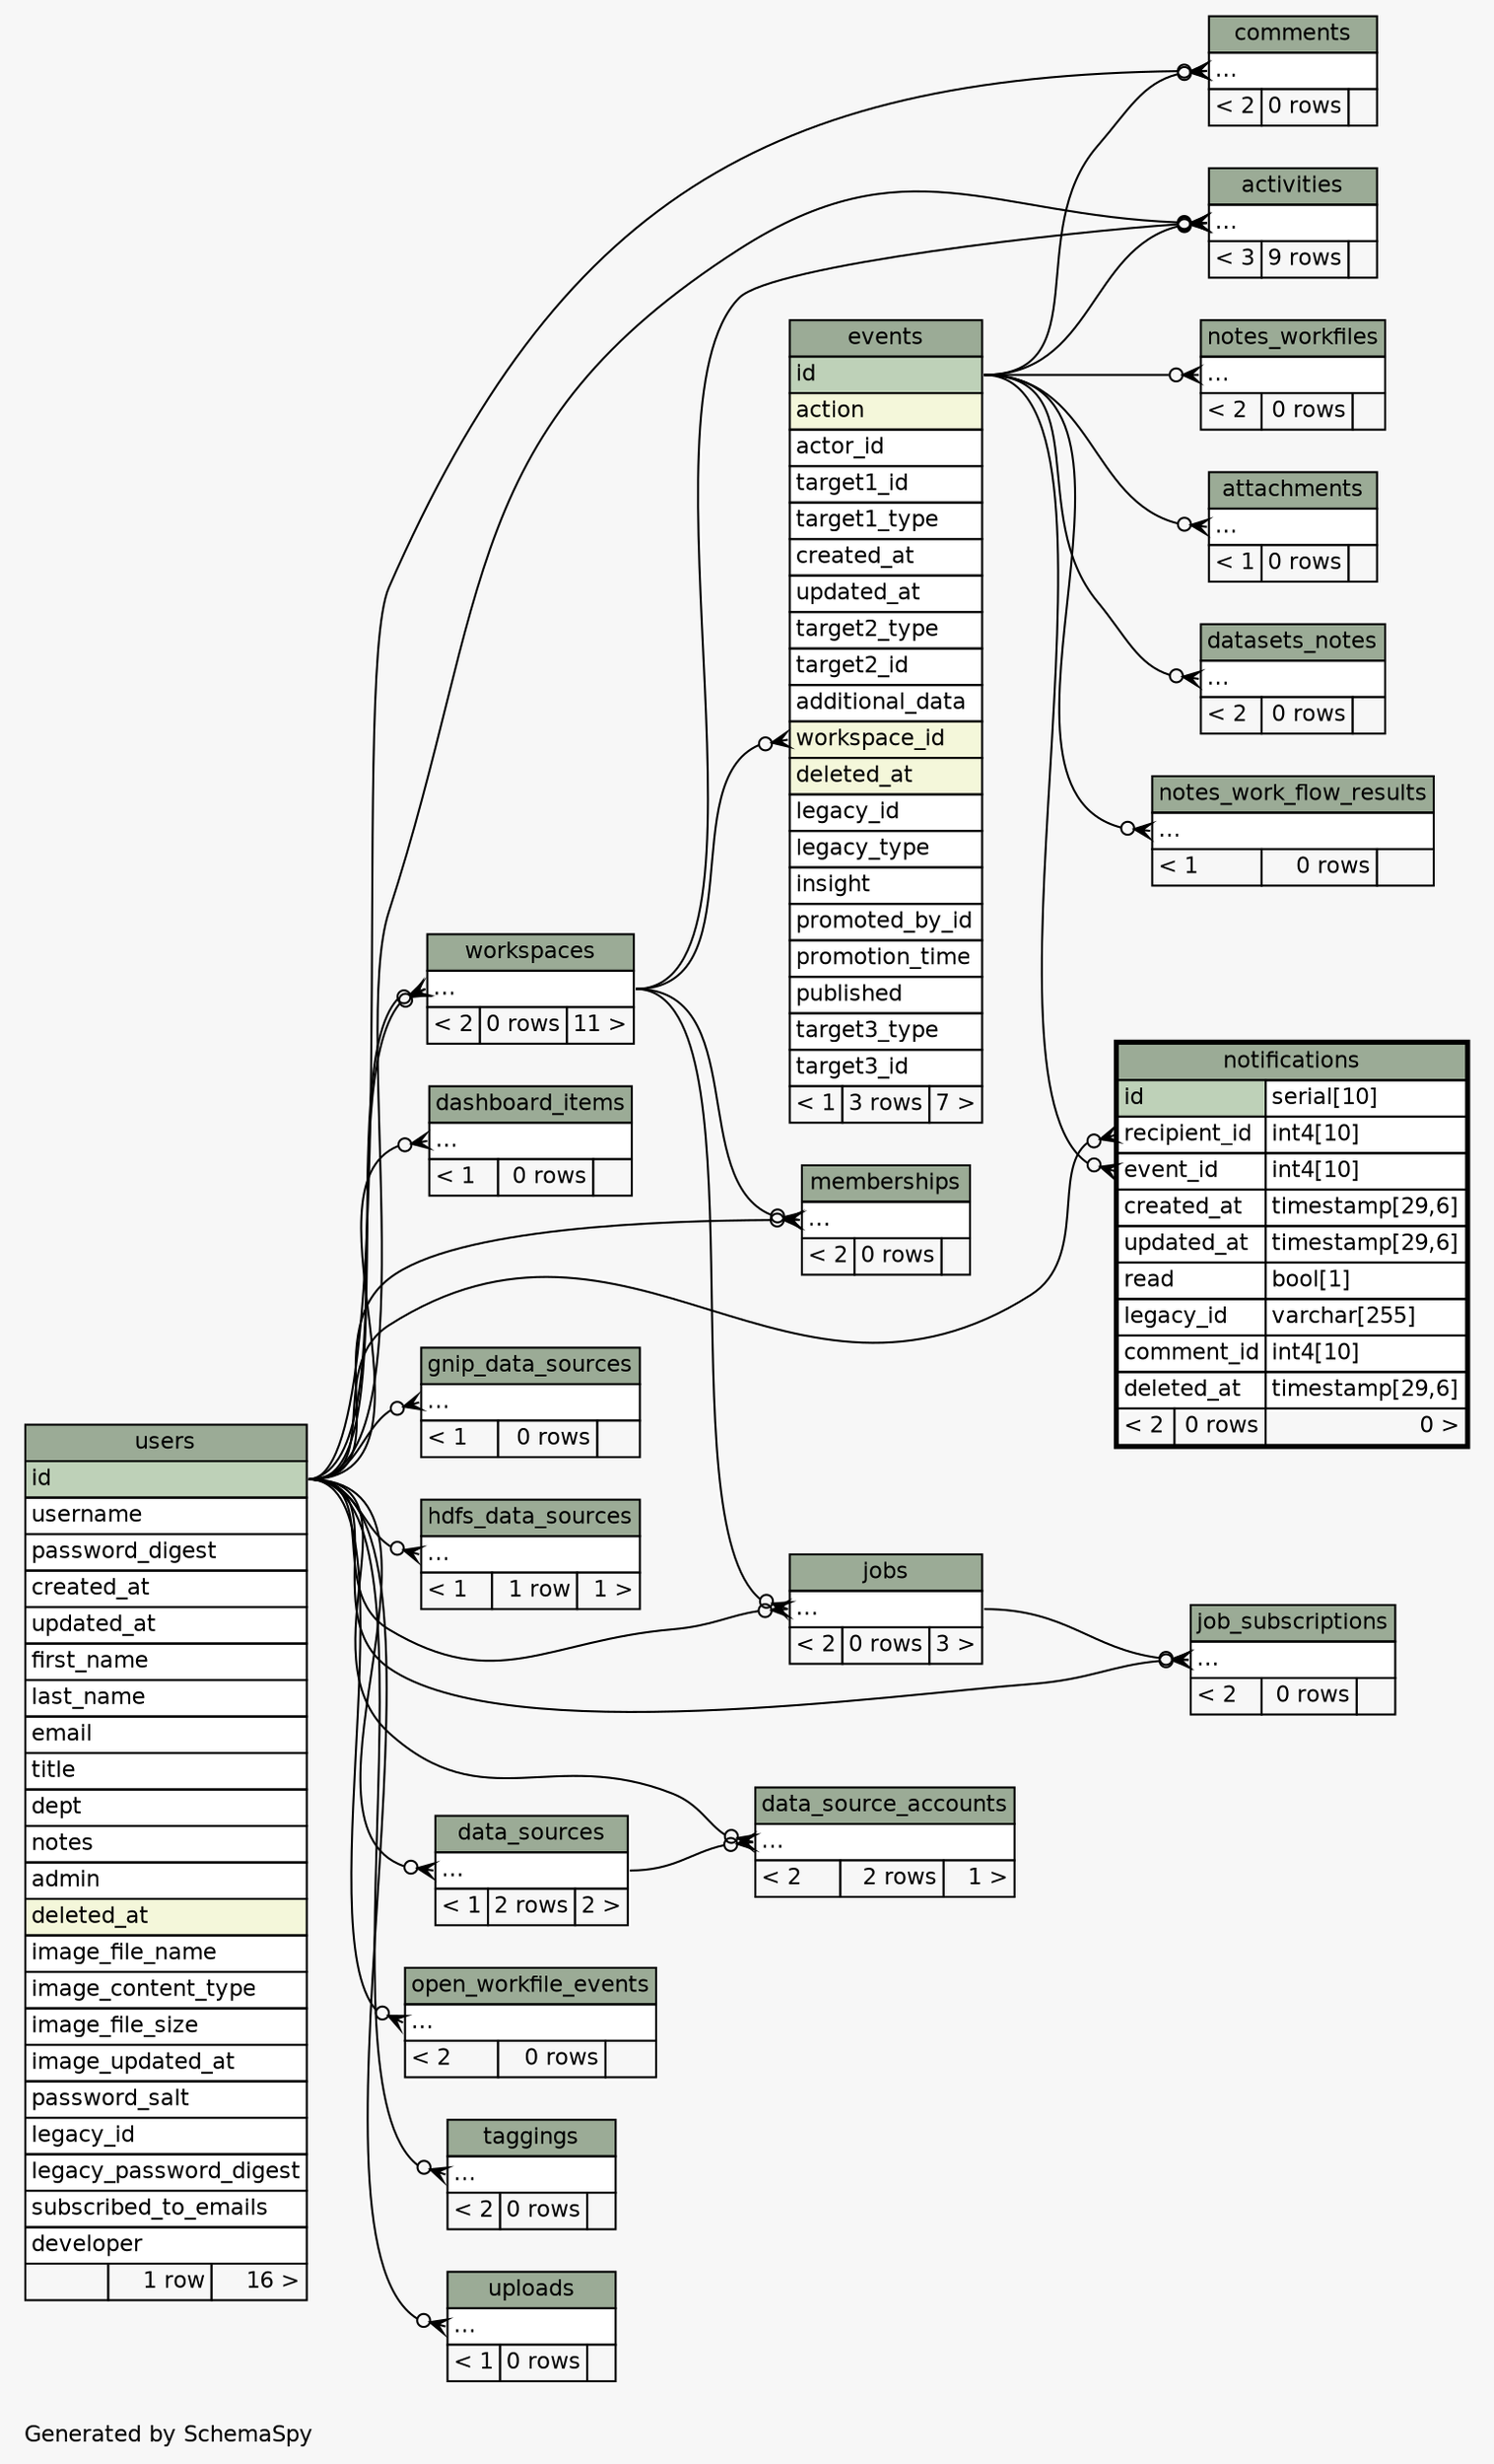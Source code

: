 // dot 2.36.0 on Mac OS X 10.10
// SchemaSpy rev 590
digraph "twoDegreesRelationshipsDiagram" {
  graph [
    rankdir="RL"
    bgcolor="#f7f7f7"
    label="\nGenerated by SchemaSpy"
    labeljust="l"
    nodesep="0.18"
    ranksep="0.46"
    fontname="Helvetica"
    fontsize="11"
  ];
  node [
    fontname="Helvetica"
    fontsize="11"
    shape="plaintext"
  ];
  edge [
    arrowsize="0.8"
  ];
  "activities":"elipses":w -> "users":"id":e [arrowhead=none dir=back arrowtail=crowodot];
  "activities":"elipses":w -> "workspaces":"elipses":e [arrowhead=none dir=back arrowtail=crowodot];
  "activities":"elipses":w -> "events":"id":e [arrowhead=none dir=back arrowtail=crowodot];
  "attachments":"elipses":w -> "events":"id":e [arrowhead=none dir=back arrowtail=crowodot];
  "comments":"elipses":w -> "users":"id":e [arrowhead=none dir=back arrowtail=crowodot];
  "comments":"elipses":w -> "events":"id":e [arrowhead=none dir=back arrowtail=crowodot];
  "dashboard_items":"elipses":w -> "users":"id":e [arrowhead=none dir=back arrowtail=crowodot];
  "data_source_accounts":"elipses":w -> "data_sources":"elipses":e [arrowhead=none dir=back arrowtail=crowodot];
  "data_source_accounts":"elipses":w -> "users":"id":e [arrowhead=none dir=back arrowtail=crowodot];
  "data_sources":"elipses":w -> "users":"id":e [arrowhead=none dir=back arrowtail=crowodot];
  "datasets_notes":"elipses":w -> "events":"id":e [arrowhead=none dir=back arrowtail=crowodot];
  "events":"workspace_id":w -> "workspaces":"elipses":e [arrowhead=none dir=back arrowtail=crowodot];
  "gnip_data_sources":"elipses":w -> "users":"id":e [arrowhead=none dir=back arrowtail=crowodot];
  "hdfs_data_sources":"elipses":w -> "users":"id":e [arrowhead=none dir=back arrowtail=crowodot];
  "job_subscriptions":"elipses":w -> "jobs":"elipses":e [arrowhead=none dir=back arrowtail=crowodot];
  "job_subscriptions":"elipses":w -> "users":"id":e [arrowhead=none dir=back arrowtail=crowodot];
  "jobs":"elipses":w -> "users":"id":e [arrowhead=none dir=back arrowtail=crowodot];
  "jobs":"elipses":w -> "workspaces":"elipses":e [arrowhead=none dir=back arrowtail=crowodot];
  "memberships":"elipses":w -> "users":"id":e [arrowhead=none dir=back arrowtail=crowodot];
  "memberships":"elipses":w -> "workspaces":"elipses":e [arrowhead=none dir=back arrowtail=crowodot];
  "notes_work_flow_results":"elipses":w -> "events":"id":e [arrowhead=none dir=back arrowtail=crowodot];
  "notes_workfiles":"elipses":w -> "events":"id":e [arrowhead=none dir=back arrowtail=crowodot];
  "notifications":"event_id":w -> "events":"id":e [arrowhead=none dir=back arrowtail=crowodot];
  "notifications":"recipient_id":w -> "users":"id":e [arrowhead=none dir=back arrowtail=crowodot];
  "open_workfile_events":"elipses":w -> "users":"id":e [arrowhead=none dir=back arrowtail=crowodot];
  "taggings":"elipses":w -> "users":"id":e [arrowhead=none dir=back arrowtail=crowodot];
  "uploads":"elipses":w -> "users":"id":e [arrowhead=none dir=back arrowtail=crowodot];
  "workspaces":"elipses":w -> "users":"id":e [arrowhead=none dir=back arrowtail=crowodot];
  "workspaces":"elipses":w -> "users":"id":e [arrowhead=none dir=back arrowtail=crowodot];
  "activities" [
    label=<
    <TABLE BORDER="0" CELLBORDER="1" CELLSPACING="0" BGCOLOR="#ffffff">
      <TR><TD COLSPAN="3" BGCOLOR="#9bab96" ALIGN="CENTER">activities</TD></TR>
      <TR><TD PORT="elipses" COLSPAN="3" ALIGN="LEFT">...</TD></TR>
      <TR><TD ALIGN="LEFT" BGCOLOR="#f7f7f7">&lt; 3</TD><TD ALIGN="RIGHT" BGCOLOR="#f7f7f7">9 rows</TD><TD ALIGN="RIGHT" BGCOLOR="#f7f7f7">  </TD></TR>
    </TABLE>>
    URL="activities.html"
    tooltip="activities"
  ];
  "attachments" [
    label=<
    <TABLE BORDER="0" CELLBORDER="1" CELLSPACING="0" BGCOLOR="#ffffff">
      <TR><TD COLSPAN="3" BGCOLOR="#9bab96" ALIGN="CENTER">attachments</TD></TR>
      <TR><TD PORT="elipses" COLSPAN="3" ALIGN="LEFT">...</TD></TR>
      <TR><TD ALIGN="LEFT" BGCOLOR="#f7f7f7">&lt; 1</TD><TD ALIGN="RIGHT" BGCOLOR="#f7f7f7">0 rows</TD><TD ALIGN="RIGHT" BGCOLOR="#f7f7f7">  </TD></TR>
    </TABLE>>
    URL="attachments.html"
    tooltip="attachments"
  ];
  "comments" [
    label=<
    <TABLE BORDER="0" CELLBORDER="1" CELLSPACING="0" BGCOLOR="#ffffff">
      <TR><TD COLSPAN="3" BGCOLOR="#9bab96" ALIGN="CENTER">comments</TD></TR>
      <TR><TD PORT="elipses" COLSPAN="3" ALIGN="LEFT">...</TD></TR>
      <TR><TD ALIGN="LEFT" BGCOLOR="#f7f7f7">&lt; 2</TD><TD ALIGN="RIGHT" BGCOLOR="#f7f7f7">0 rows</TD><TD ALIGN="RIGHT" BGCOLOR="#f7f7f7">  </TD></TR>
    </TABLE>>
    URL="comments.html"
    tooltip="comments"
  ];
  "dashboard_items" [
    label=<
    <TABLE BORDER="0" CELLBORDER="1" CELLSPACING="0" BGCOLOR="#ffffff">
      <TR><TD COLSPAN="3" BGCOLOR="#9bab96" ALIGN="CENTER">dashboard_items</TD></TR>
      <TR><TD PORT="elipses" COLSPAN="3" ALIGN="LEFT">...</TD></TR>
      <TR><TD ALIGN="LEFT" BGCOLOR="#f7f7f7">&lt; 1</TD><TD ALIGN="RIGHT" BGCOLOR="#f7f7f7">0 rows</TD><TD ALIGN="RIGHT" BGCOLOR="#f7f7f7">  </TD></TR>
    </TABLE>>
    URL="dashboard_items.html"
    tooltip="dashboard_items"
  ];
  "data_source_accounts" [
    label=<
    <TABLE BORDER="0" CELLBORDER="1" CELLSPACING="0" BGCOLOR="#ffffff">
      <TR><TD COLSPAN="3" BGCOLOR="#9bab96" ALIGN="CENTER">data_source_accounts</TD></TR>
      <TR><TD PORT="elipses" COLSPAN="3" ALIGN="LEFT">...</TD></TR>
      <TR><TD ALIGN="LEFT" BGCOLOR="#f7f7f7">&lt; 2</TD><TD ALIGN="RIGHT" BGCOLOR="#f7f7f7">2 rows</TD><TD ALIGN="RIGHT" BGCOLOR="#f7f7f7">1 &gt;</TD></TR>
    </TABLE>>
    URL="data_source_accounts.html"
    tooltip="data_source_accounts"
  ];
  "data_sources" [
    label=<
    <TABLE BORDER="0" CELLBORDER="1" CELLSPACING="0" BGCOLOR="#ffffff">
      <TR><TD COLSPAN="3" BGCOLOR="#9bab96" ALIGN="CENTER">data_sources</TD></TR>
      <TR><TD PORT="elipses" COLSPAN="3" ALIGN="LEFT">...</TD></TR>
      <TR><TD ALIGN="LEFT" BGCOLOR="#f7f7f7">&lt; 1</TD><TD ALIGN="RIGHT" BGCOLOR="#f7f7f7">2 rows</TD><TD ALIGN="RIGHT" BGCOLOR="#f7f7f7">2 &gt;</TD></TR>
    </TABLE>>
    URL="data_sources.html"
    tooltip="data_sources"
  ];
  "datasets_notes" [
    label=<
    <TABLE BORDER="0" CELLBORDER="1" CELLSPACING="0" BGCOLOR="#ffffff">
      <TR><TD COLSPAN="3" BGCOLOR="#9bab96" ALIGN="CENTER">datasets_notes</TD></TR>
      <TR><TD PORT="elipses" COLSPAN="3" ALIGN="LEFT">...</TD></TR>
      <TR><TD ALIGN="LEFT" BGCOLOR="#f7f7f7">&lt; 2</TD><TD ALIGN="RIGHT" BGCOLOR="#f7f7f7">0 rows</TD><TD ALIGN="RIGHT" BGCOLOR="#f7f7f7">  </TD></TR>
    </TABLE>>
    URL="datasets_notes.html"
    tooltip="datasets_notes"
  ];
  "events" [
    label=<
    <TABLE BORDER="0" CELLBORDER="1" CELLSPACING="0" BGCOLOR="#ffffff">
      <TR><TD COLSPAN="3" BGCOLOR="#9bab96" ALIGN="CENTER">events</TD></TR>
      <TR><TD PORT="id" COLSPAN="3" BGCOLOR="#bed1b8" ALIGN="LEFT">id</TD></TR>
      <TR><TD PORT="action" COLSPAN="3" BGCOLOR="#f4f7da" ALIGN="LEFT">action</TD></TR>
      <TR><TD PORT="actor_id" COLSPAN="3" ALIGN="LEFT">actor_id</TD></TR>
      <TR><TD PORT="target1_id" COLSPAN="3" ALIGN="LEFT">target1_id</TD></TR>
      <TR><TD PORT="target1_type" COLSPAN="3" ALIGN="LEFT">target1_type</TD></TR>
      <TR><TD PORT="created_at" COLSPAN="3" ALIGN="LEFT">created_at</TD></TR>
      <TR><TD PORT="updated_at" COLSPAN="3" ALIGN="LEFT">updated_at</TD></TR>
      <TR><TD PORT="target2_type" COLSPAN="3" ALIGN="LEFT">target2_type</TD></TR>
      <TR><TD PORT="target2_id" COLSPAN="3" ALIGN="LEFT">target2_id</TD></TR>
      <TR><TD PORT="additional_data" COLSPAN="3" ALIGN="LEFT">additional_data</TD></TR>
      <TR><TD PORT="workspace_id" COLSPAN="3" BGCOLOR="#f4f7da" ALIGN="LEFT">workspace_id</TD></TR>
      <TR><TD PORT="deleted_at" COLSPAN="3" BGCOLOR="#f4f7da" ALIGN="LEFT">deleted_at</TD></TR>
      <TR><TD PORT="legacy_id" COLSPAN="3" ALIGN="LEFT">legacy_id</TD></TR>
      <TR><TD PORT="legacy_type" COLSPAN="3" ALIGN="LEFT">legacy_type</TD></TR>
      <TR><TD PORT="insight" COLSPAN="3" ALIGN="LEFT">insight</TD></TR>
      <TR><TD PORT="promoted_by_id" COLSPAN="3" ALIGN="LEFT">promoted_by_id</TD></TR>
      <TR><TD PORT="promotion_time" COLSPAN="3" ALIGN="LEFT">promotion_time</TD></TR>
      <TR><TD PORT="published" COLSPAN="3" ALIGN="LEFT">published</TD></TR>
      <TR><TD PORT="target3_type" COLSPAN="3" ALIGN="LEFT">target3_type</TD></TR>
      <TR><TD PORT="target3_id" COLSPAN="3" ALIGN="LEFT">target3_id</TD></TR>
      <TR><TD ALIGN="LEFT" BGCOLOR="#f7f7f7">&lt; 1</TD><TD ALIGN="RIGHT" BGCOLOR="#f7f7f7">3 rows</TD><TD ALIGN="RIGHT" BGCOLOR="#f7f7f7">7 &gt;</TD></TR>
    </TABLE>>
    URL="events.html"
    tooltip="events"
  ];
  "gnip_data_sources" [
    label=<
    <TABLE BORDER="0" CELLBORDER="1" CELLSPACING="0" BGCOLOR="#ffffff">
      <TR><TD COLSPAN="3" BGCOLOR="#9bab96" ALIGN="CENTER">gnip_data_sources</TD></TR>
      <TR><TD PORT="elipses" COLSPAN="3" ALIGN="LEFT">...</TD></TR>
      <TR><TD ALIGN="LEFT" BGCOLOR="#f7f7f7">&lt; 1</TD><TD ALIGN="RIGHT" BGCOLOR="#f7f7f7">0 rows</TD><TD ALIGN="RIGHT" BGCOLOR="#f7f7f7">  </TD></TR>
    </TABLE>>
    URL="gnip_data_sources.html"
    tooltip="gnip_data_sources"
  ];
  "hdfs_data_sources" [
    label=<
    <TABLE BORDER="0" CELLBORDER="1" CELLSPACING="0" BGCOLOR="#ffffff">
      <TR><TD COLSPAN="3" BGCOLOR="#9bab96" ALIGN="CENTER">hdfs_data_sources</TD></TR>
      <TR><TD PORT="elipses" COLSPAN="3" ALIGN="LEFT">...</TD></TR>
      <TR><TD ALIGN="LEFT" BGCOLOR="#f7f7f7">&lt; 1</TD><TD ALIGN="RIGHT" BGCOLOR="#f7f7f7">1 row</TD><TD ALIGN="RIGHT" BGCOLOR="#f7f7f7">1 &gt;</TD></TR>
    </TABLE>>
    URL="hdfs_data_sources.html"
    tooltip="hdfs_data_sources"
  ];
  "job_subscriptions" [
    label=<
    <TABLE BORDER="0" CELLBORDER="1" CELLSPACING="0" BGCOLOR="#ffffff">
      <TR><TD COLSPAN="3" BGCOLOR="#9bab96" ALIGN="CENTER">job_subscriptions</TD></TR>
      <TR><TD PORT="elipses" COLSPAN="3" ALIGN="LEFT">...</TD></TR>
      <TR><TD ALIGN="LEFT" BGCOLOR="#f7f7f7">&lt; 2</TD><TD ALIGN="RIGHT" BGCOLOR="#f7f7f7">0 rows</TD><TD ALIGN="RIGHT" BGCOLOR="#f7f7f7">  </TD></TR>
    </TABLE>>
    URL="job_subscriptions.html"
    tooltip="job_subscriptions"
  ];
  "jobs" [
    label=<
    <TABLE BORDER="0" CELLBORDER="1" CELLSPACING="0" BGCOLOR="#ffffff">
      <TR><TD COLSPAN="3" BGCOLOR="#9bab96" ALIGN="CENTER">jobs</TD></TR>
      <TR><TD PORT="elipses" COLSPAN="3" ALIGN="LEFT">...</TD></TR>
      <TR><TD ALIGN="LEFT" BGCOLOR="#f7f7f7">&lt; 2</TD><TD ALIGN="RIGHT" BGCOLOR="#f7f7f7">0 rows</TD><TD ALIGN="RIGHT" BGCOLOR="#f7f7f7">3 &gt;</TD></TR>
    </TABLE>>
    URL="jobs.html"
    tooltip="jobs"
  ];
  "memberships" [
    label=<
    <TABLE BORDER="0" CELLBORDER="1" CELLSPACING="0" BGCOLOR="#ffffff">
      <TR><TD COLSPAN="3" BGCOLOR="#9bab96" ALIGN="CENTER">memberships</TD></TR>
      <TR><TD PORT="elipses" COLSPAN="3" ALIGN="LEFT">...</TD></TR>
      <TR><TD ALIGN="LEFT" BGCOLOR="#f7f7f7">&lt; 2</TD><TD ALIGN="RIGHT" BGCOLOR="#f7f7f7">0 rows</TD><TD ALIGN="RIGHT" BGCOLOR="#f7f7f7">  </TD></TR>
    </TABLE>>
    URL="memberships.html"
    tooltip="memberships"
  ];
  "notes_work_flow_results" [
    label=<
    <TABLE BORDER="0" CELLBORDER="1" CELLSPACING="0" BGCOLOR="#ffffff">
      <TR><TD COLSPAN="3" BGCOLOR="#9bab96" ALIGN="CENTER">notes_work_flow_results</TD></TR>
      <TR><TD PORT="elipses" COLSPAN="3" ALIGN="LEFT">...</TD></TR>
      <TR><TD ALIGN="LEFT" BGCOLOR="#f7f7f7">&lt; 1</TD><TD ALIGN="RIGHT" BGCOLOR="#f7f7f7">0 rows</TD><TD ALIGN="RIGHT" BGCOLOR="#f7f7f7">  </TD></TR>
    </TABLE>>
    URL="notes_work_flow_results.html"
    tooltip="notes_work_flow_results"
  ];
  "notes_workfiles" [
    label=<
    <TABLE BORDER="0" CELLBORDER="1" CELLSPACING="0" BGCOLOR="#ffffff">
      <TR><TD COLSPAN="3" BGCOLOR="#9bab96" ALIGN="CENTER">notes_workfiles</TD></TR>
      <TR><TD PORT="elipses" COLSPAN="3" ALIGN="LEFT">...</TD></TR>
      <TR><TD ALIGN="LEFT" BGCOLOR="#f7f7f7">&lt; 2</TD><TD ALIGN="RIGHT" BGCOLOR="#f7f7f7">0 rows</TD><TD ALIGN="RIGHT" BGCOLOR="#f7f7f7">  </TD></TR>
    </TABLE>>
    URL="notes_workfiles.html"
    tooltip="notes_workfiles"
  ];
  "notifications" [
    label=<
    <TABLE BORDER="2" CELLBORDER="1" CELLSPACING="0" BGCOLOR="#ffffff">
      <TR><TD COLSPAN="3" BGCOLOR="#9bab96" ALIGN="CENTER">notifications</TD></TR>
      <TR><TD PORT="id" COLSPAN="2" BGCOLOR="#bed1b8" ALIGN="LEFT">id</TD><TD PORT="id.type" ALIGN="LEFT">serial[10]</TD></TR>
      <TR><TD PORT="recipient_id" COLSPAN="2" ALIGN="LEFT">recipient_id</TD><TD PORT="recipient_id.type" ALIGN="LEFT">int4[10]</TD></TR>
      <TR><TD PORT="event_id" COLSPAN="2" ALIGN="LEFT">event_id</TD><TD PORT="event_id.type" ALIGN="LEFT">int4[10]</TD></TR>
      <TR><TD PORT="created_at" COLSPAN="2" ALIGN="LEFT">created_at</TD><TD PORT="created_at.type" ALIGN="LEFT">timestamp[29,6]</TD></TR>
      <TR><TD PORT="updated_at" COLSPAN="2" ALIGN="LEFT">updated_at</TD><TD PORT="updated_at.type" ALIGN="LEFT">timestamp[29,6]</TD></TR>
      <TR><TD PORT="read" COLSPAN="2" ALIGN="LEFT">read</TD><TD PORT="read.type" ALIGN="LEFT">bool[1]</TD></TR>
      <TR><TD PORT="legacy_id" COLSPAN="2" ALIGN="LEFT">legacy_id</TD><TD PORT="legacy_id.type" ALIGN="LEFT">varchar[255]</TD></TR>
      <TR><TD PORT="comment_id" COLSPAN="2" ALIGN="LEFT">comment_id</TD><TD PORT="comment_id.type" ALIGN="LEFT">int4[10]</TD></TR>
      <TR><TD PORT="deleted_at" COLSPAN="2" ALIGN="LEFT">deleted_at</TD><TD PORT="deleted_at.type" ALIGN="LEFT">timestamp[29,6]</TD></TR>
      <TR><TD ALIGN="LEFT" BGCOLOR="#f7f7f7">&lt; 2</TD><TD ALIGN="RIGHT" BGCOLOR="#f7f7f7">0 rows</TD><TD ALIGN="RIGHT" BGCOLOR="#f7f7f7">0 &gt;</TD></TR>
    </TABLE>>
    URL="notifications.html"
    tooltip="notifications"
  ];
  "open_workfile_events" [
    label=<
    <TABLE BORDER="0" CELLBORDER="1" CELLSPACING="0" BGCOLOR="#ffffff">
      <TR><TD COLSPAN="3" BGCOLOR="#9bab96" ALIGN="CENTER">open_workfile_events</TD></TR>
      <TR><TD PORT="elipses" COLSPAN="3" ALIGN="LEFT">...</TD></TR>
      <TR><TD ALIGN="LEFT" BGCOLOR="#f7f7f7">&lt; 2</TD><TD ALIGN="RIGHT" BGCOLOR="#f7f7f7">0 rows</TD><TD ALIGN="RIGHT" BGCOLOR="#f7f7f7">  </TD></TR>
    </TABLE>>
    URL="open_workfile_events.html"
    tooltip="open_workfile_events"
  ];
  "taggings" [
    label=<
    <TABLE BORDER="0" CELLBORDER="1" CELLSPACING="0" BGCOLOR="#ffffff">
      <TR><TD COLSPAN="3" BGCOLOR="#9bab96" ALIGN="CENTER">taggings</TD></TR>
      <TR><TD PORT="elipses" COLSPAN="3" ALIGN="LEFT">...</TD></TR>
      <TR><TD ALIGN="LEFT" BGCOLOR="#f7f7f7">&lt; 2</TD><TD ALIGN="RIGHT" BGCOLOR="#f7f7f7">0 rows</TD><TD ALIGN="RIGHT" BGCOLOR="#f7f7f7">  </TD></TR>
    </TABLE>>
    URL="taggings.html"
    tooltip="taggings"
  ];
  "uploads" [
    label=<
    <TABLE BORDER="0" CELLBORDER="1" CELLSPACING="0" BGCOLOR="#ffffff">
      <TR><TD COLSPAN="3" BGCOLOR="#9bab96" ALIGN="CENTER">uploads</TD></TR>
      <TR><TD PORT="elipses" COLSPAN="3" ALIGN="LEFT">...</TD></TR>
      <TR><TD ALIGN="LEFT" BGCOLOR="#f7f7f7">&lt; 1</TD><TD ALIGN="RIGHT" BGCOLOR="#f7f7f7">0 rows</TD><TD ALIGN="RIGHT" BGCOLOR="#f7f7f7">  </TD></TR>
    </TABLE>>
    URL="uploads.html"
    tooltip="uploads"
  ];
  "users" [
    label=<
    <TABLE BORDER="0" CELLBORDER="1" CELLSPACING="0" BGCOLOR="#ffffff">
      <TR><TD COLSPAN="3" BGCOLOR="#9bab96" ALIGN="CENTER">users</TD></TR>
      <TR><TD PORT="id" COLSPAN="3" BGCOLOR="#bed1b8" ALIGN="LEFT">id</TD></TR>
      <TR><TD PORT="username" COLSPAN="3" ALIGN="LEFT">username</TD></TR>
      <TR><TD PORT="password_digest" COLSPAN="3" ALIGN="LEFT">password_digest</TD></TR>
      <TR><TD PORT="created_at" COLSPAN="3" ALIGN="LEFT">created_at</TD></TR>
      <TR><TD PORT="updated_at" COLSPAN="3" ALIGN="LEFT">updated_at</TD></TR>
      <TR><TD PORT="first_name" COLSPAN="3" ALIGN="LEFT">first_name</TD></TR>
      <TR><TD PORT="last_name" COLSPAN="3" ALIGN="LEFT">last_name</TD></TR>
      <TR><TD PORT="email" COLSPAN="3" ALIGN="LEFT">email</TD></TR>
      <TR><TD PORT="title" COLSPAN="3" ALIGN="LEFT">title</TD></TR>
      <TR><TD PORT="dept" COLSPAN="3" ALIGN="LEFT">dept</TD></TR>
      <TR><TD PORT="notes" COLSPAN="3" ALIGN="LEFT">notes</TD></TR>
      <TR><TD PORT="admin" COLSPAN="3" ALIGN="LEFT">admin</TD></TR>
      <TR><TD PORT="deleted_at" COLSPAN="3" BGCOLOR="#f4f7da" ALIGN="LEFT">deleted_at</TD></TR>
      <TR><TD PORT="image_file_name" COLSPAN="3" ALIGN="LEFT">image_file_name</TD></TR>
      <TR><TD PORT="image_content_type" COLSPAN="3" ALIGN="LEFT">image_content_type</TD></TR>
      <TR><TD PORT="image_file_size" COLSPAN="3" ALIGN="LEFT">image_file_size</TD></TR>
      <TR><TD PORT="image_updated_at" COLSPAN="3" ALIGN="LEFT">image_updated_at</TD></TR>
      <TR><TD PORT="password_salt" COLSPAN="3" ALIGN="LEFT">password_salt</TD></TR>
      <TR><TD PORT="legacy_id" COLSPAN="3" ALIGN="LEFT">legacy_id</TD></TR>
      <TR><TD PORT="legacy_password_digest" COLSPAN="3" ALIGN="LEFT">legacy_password_digest</TD></TR>
      <TR><TD PORT="subscribed_to_emails" COLSPAN="3" ALIGN="LEFT">subscribed_to_emails</TD></TR>
      <TR><TD PORT="developer" COLSPAN="3" ALIGN="LEFT">developer</TD></TR>
      <TR><TD ALIGN="LEFT" BGCOLOR="#f7f7f7">  </TD><TD ALIGN="RIGHT" BGCOLOR="#f7f7f7">1 row</TD><TD ALIGN="RIGHT" BGCOLOR="#f7f7f7">16 &gt;</TD></TR>
    </TABLE>>
    URL="users.html"
    tooltip="users"
  ];
  "workspaces" [
    label=<
    <TABLE BORDER="0" CELLBORDER="1" CELLSPACING="0" BGCOLOR="#ffffff">
      <TR><TD COLSPAN="3" BGCOLOR="#9bab96" ALIGN="CENTER">workspaces</TD></TR>
      <TR><TD PORT="elipses" COLSPAN="3" ALIGN="LEFT">...</TD></TR>
      <TR><TD ALIGN="LEFT" BGCOLOR="#f7f7f7">&lt; 2</TD><TD ALIGN="RIGHT" BGCOLOR="#f7f7f7">0 rows</TD><TD ALIGN="RIGHT" BGCOLOR="#f7f7f7">11 &gt;</TD></TR>
    </TABLE>>
    URL="workspaces.html"
    tooltip="workspaces"
  ];
}
